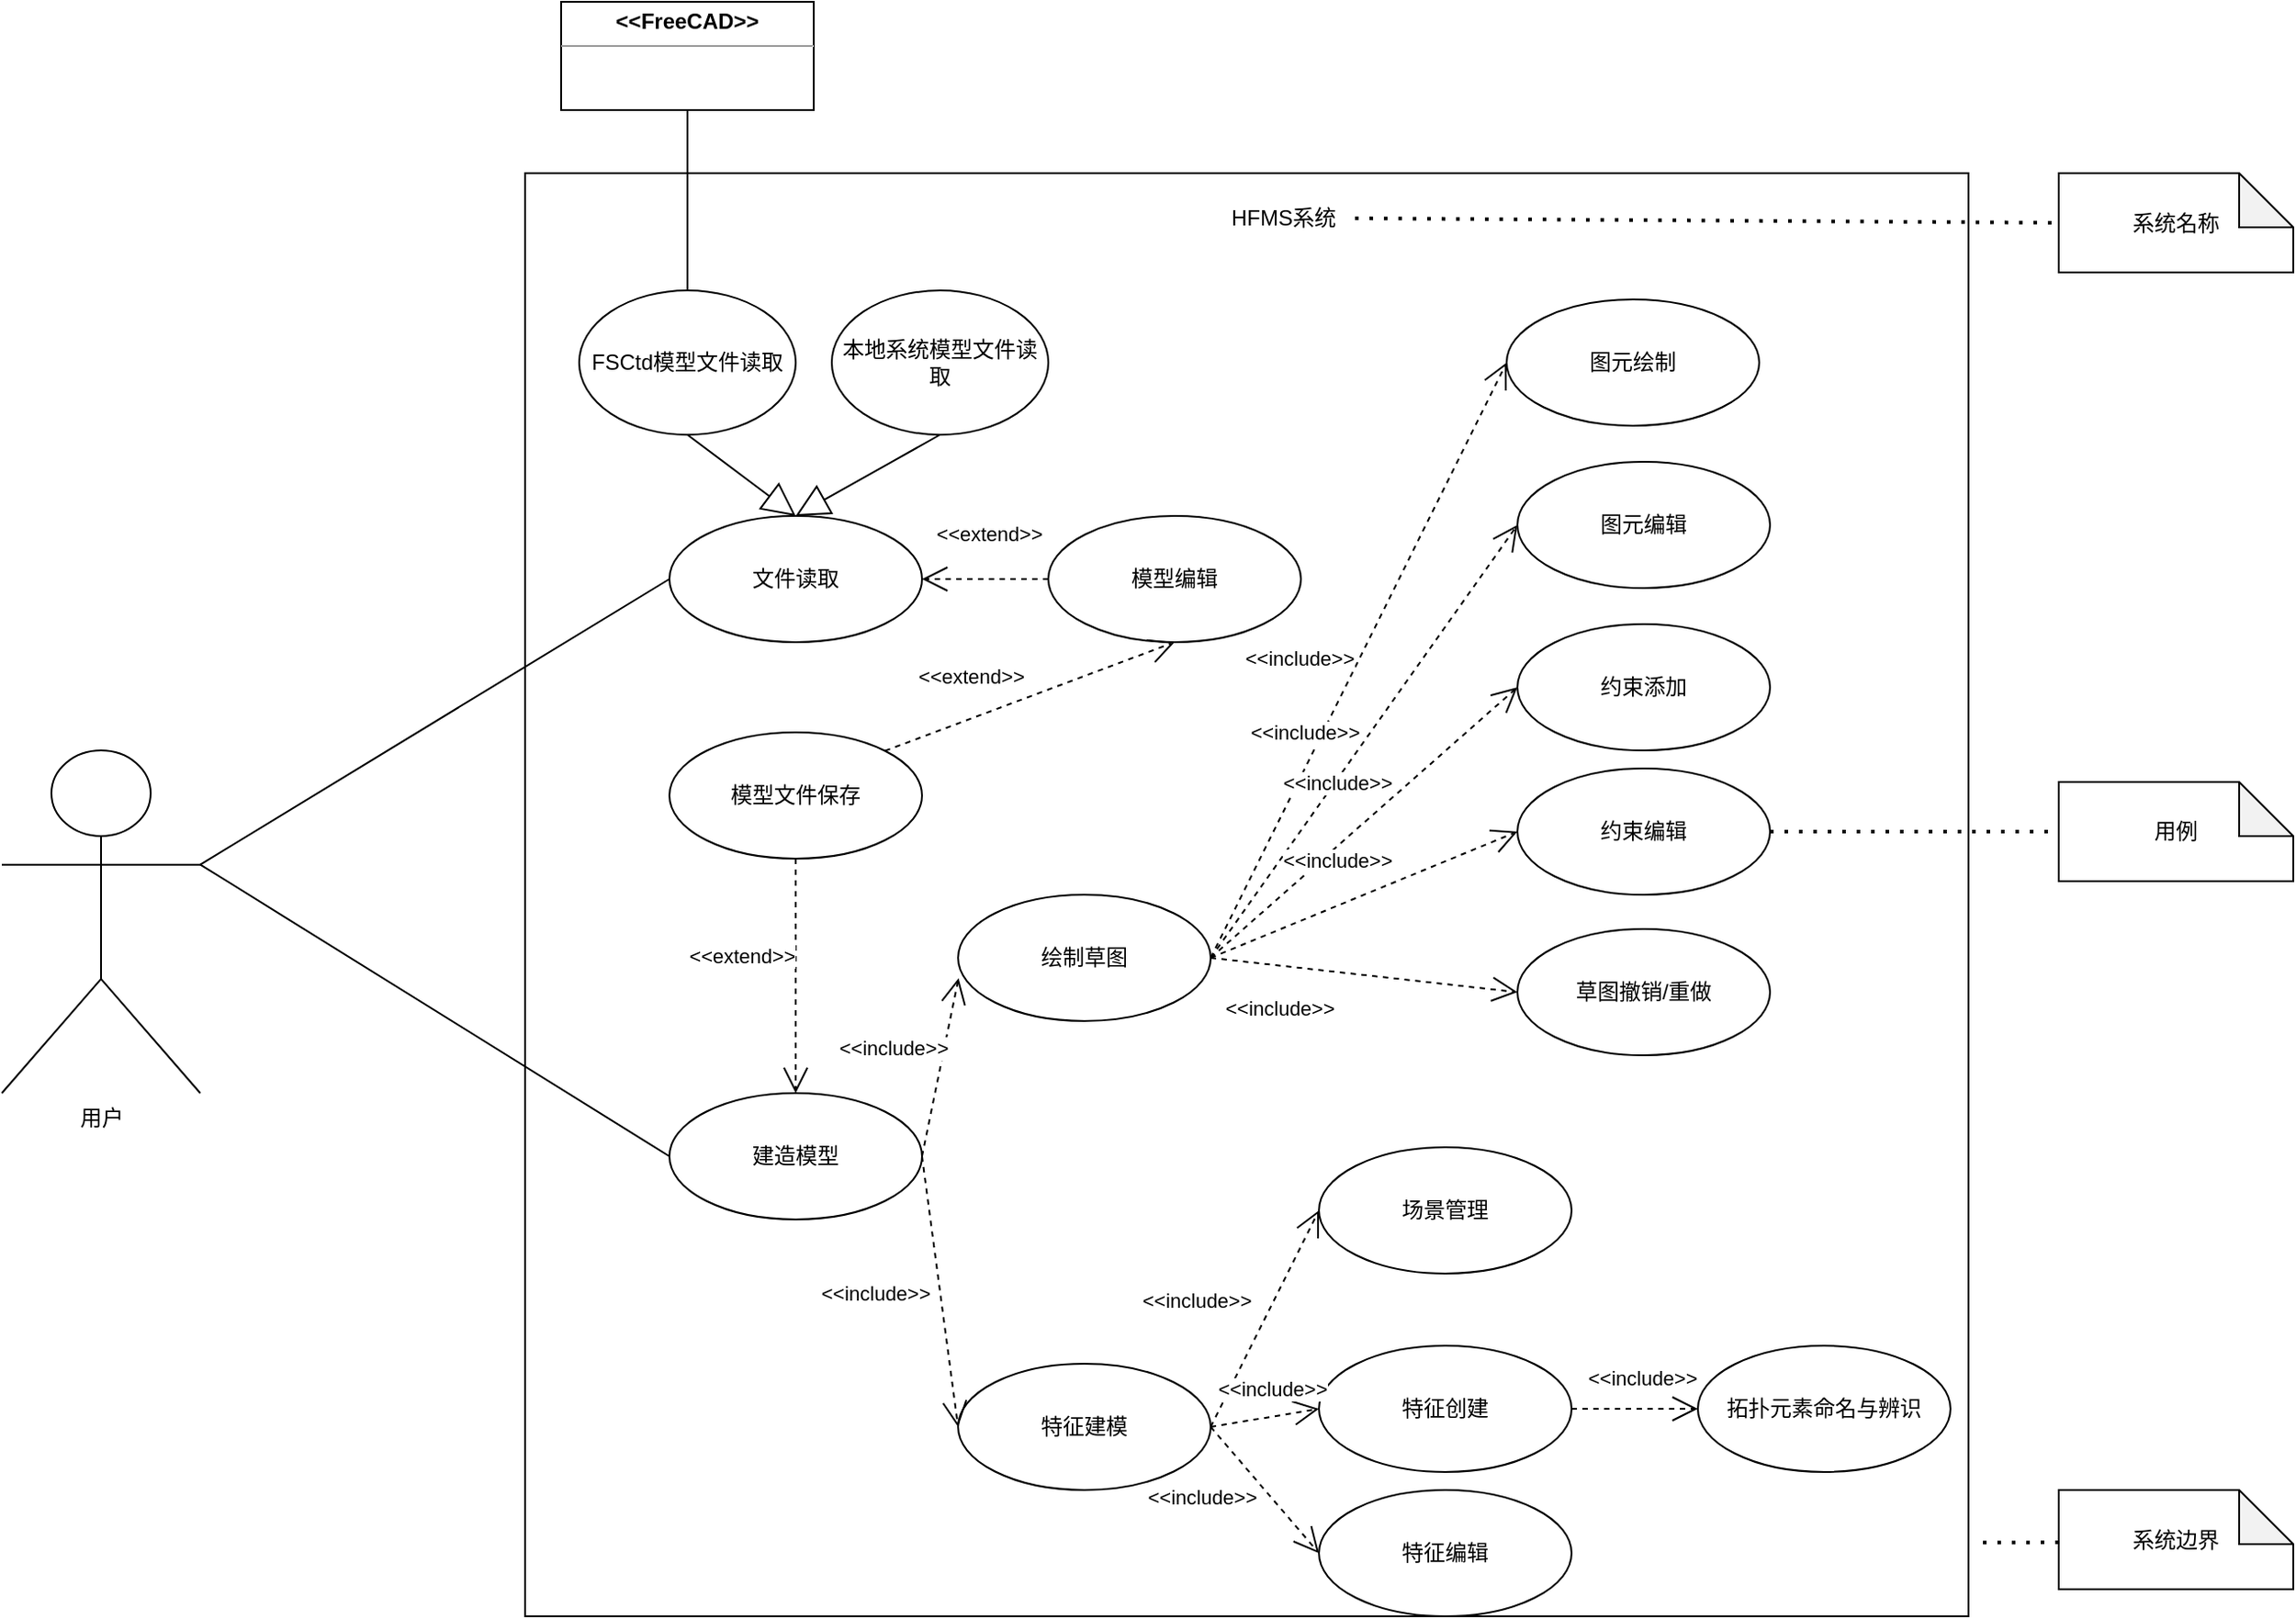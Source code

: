 <mxfile version="22.0.8" type="github">
  <diagram name="第 1 页" id="sRS028VmoQ0yGFp0G40y">
    <mxGraphModel dx="2670" dy="829" grid="1" gridSize="10" guides="1" tooltips="1" connect="1" arrows="1" fold="1" page="1" pageScale="1" pageWidth="827" pageHeight="1169" math="0" shadow="0">
      <root>
        <mxCell id="0" />
        <mxCell id="1" parent="0" />
        <mxCell id="SltFPI3C_tlmVd0XEVFn-4" value="" style="whiteSpace=wrap;html=1;aspect=fixed;" vertex="1" parent="1">
          <mxGeometry x="-130" y="680" width="800" height="800" as="geometry" />
        </mxCell>
        <mxCell id="SltFPI3C_tlmVd0XEVFn-5" value="用户" style="shape=umlActor;verticalLabelPosition=bottom;verticalAlign=top;html=1;" vertex="1" parent="1">
          <mxGeometry x="-420" y="1000" width="110" height="190" as="geometry" />
        </mxCell>
        <mxCell id="SltFPI3C_tlmVd0XEVFn-7" value="&lt;p style=&quot;margin:0px;margin-top:4px;text-align:center;&quot;&gt;&lt;b&gt;&amp;lt;&amp;lt;FreeCAD&amp;gt;&amp;gt;&lt;/b&gt;&lt;/p&gt;&lt;hr size=&quot;1&quot;&gt;&lt;div style=&quot;height:2px;&quot;&gt;&lt;/div&gt;" style="verticalAlign=top;align=left;overflow=fill;fontSize=12;fontFamily=Helvetica;html=1;whiteSpace=wrap;" vertex="1" parent="1">
          <mxGeometry x="-110" y="585" width="140" height="60" as="geometry" />
        </mxCell>
        <mxCell id="SltFPI3C_tlmVd0XEVFn-9" value="HFMS系统" style="text;html=1;align=center;verticalAlign=middle;resizable=0;points=[];autosize=1;strokeColor=none;fillColor=none;" vertex="1" parent="1">
          <mxGeometry x="250" y="690" width="80" height="30" as="geometry" />
        </mxCell>
        <mxCell id="SltFPI3C_tlmVd0XEVFn-10" value="文件读取" style="ellipse;whiteSpace=wrap;html=1;" vertex="1" parent="1">
          <mxGeometry x="-50" y="870" width="140" height="70" as="geometry" />
        </mxCell>
        <mxCell id="SltFPI3C_tlmVd0XEVFn-11" value="FSCtd模型文件读取" style="ellipse;whiteSpace=wrap;html=1;" vertex="1" parent="1">
          <mxGeometry x="-100" y="745" width="120" height="80" as="geometry" />
        </mxCell>
        <mxCell id="SltFPI3C_tlmVd0XEVFn-12" value="本地系统模型文件读取" style="ellipse;whiteSpace=wrap;html=1;" vertex="1" parent="1">
          <mxGeometry x="40" y="745" width="120" height="80" as="geometry" />
        </mxCell>
        <mxCell id="SltFPI3C_tlmVd0XEVFn-13" value="" style="endArrow=block;endSize=16;endFill=0;html=1;rounded=0;entryX=0.5;entryY=0;entryDx=0;entryDy=0;exitX=0.5;exitY=1;exitDx=0;exitDy=0;" edge="1" parent="1" source="SltFPI3C_tlmVd0XEVFn-12" target="SltFPI3C_tlmVd0XEVFn-10">
          <mxGeometry width="160" relative="1" as="geometry">
            <mxPoint x="110" y="1080" as="sourcePoint" />
            <mxPoint x="31.212" y="950" as="targetPoint" />
          </mxGeometry>
        </mxCell>
        <mxCell id="SltFPI3C_tlmVd0XEVFn-14" value="" style="endArrow=block;endSize=16;endFill=0;html=1;rounded=0;entryX=0.5;entryY=0;entryDx=0;entryDy=0;exitX=0.5;exitY=1;exitDx=0;exitDy=0;" edge="1" parent="1" source="SltFPI3C_tlmVd0XEVFn-11" target="SltFPI3C_tlmVd0XEVFn-10">
          <mxGeometry width="160" relative="1" as="geometry">
            <mxPoint x="160" y="820" as="sourcePoint" />
            <mxPoint x="40" y="1000" as="targetPoint" />
          </mxGeometry>
        </mxCell>
        <mxCell id="SltFPI3C_tlmVd0XEVFn-15" value="建造模型" style="ellipse;whiteSpace=wrap;html=1;" vertex="1" parent="1">
          <mxGeometry x="-50" y="1190" width="140" height="70" as="geometry" />
        </mxCell>
        <mxCell id="SltFPI3C_tlmVd0XEVFn-16" value="模型编辑" style="ellipse;whiteSpace=wrap;html=1;" vertex="1" parent="1">
          <mxGeometry x="160" y="870" width="140" height="70" as="geometry" />
        </mxCell>
        <mxCell id="SltFPI3C_tlmVd0XEVFn-17" value="" style="endArrow=open;endFill=1;endSize=12;html=1;rounded=0;exitX=0;exitY=0.5;exitDx=0;exitDy=0;entryX=1;entryY=0.5;entryDx=0;entryDy=0;dashed=1;" edge="1" parent="1" source="SltFPI3C_tlmVd0XEVFn-16" target="SltFPI3C_tlmVd0XEVFn-10">
          <mxGeometry width="160" relative="1" as="geometry">
            <mxPoint x="290" y="858.46" as="sourcePoint" />
            <mxPoint x="450" y="858.46" as="targetPoint" />
          </mxGeometry>
        </mxCell>
        <mxCell id="SltFPI3C_tlmVd0XEVFn-18" value="&amp;lt;&amp;lt;extend&amp;gt;&amp;gt;" style="edgeLabel;html=1;align=center;verticalAlign=middle;resizable=0;points=[];" vertex="1" connectable="0" parent="SltFPI3C_tlmVd0XEVFn-17">
          <mxGeometry x="-0.313" y="-2" relative="1" as="geometry">
            <mxPoint x="-9" y="-23" as="offset" />
          </mxGeometry>
        </mxCell>
        <mxCell id="SltFPI3C_tlmVd0XEVFn-22" value="模型文件保存" style="ellipse;whiteSpace=wrap;html=1;" vertex="1" parent="1">
          <mxGeometry x="-50" y="990" width="140" height="70" as="geometry" />
        </mxCell>
        <mxCell id="SltFPI3C_tlmVd0XEVFn-23" value="" style="endArrow=open;endFill=1;endSize=12;html=1;rounded=0;exitX=1;exitY=0;exitDx=0;exitDy=0;entryX=0.5;entryY=1;entryDx=0;entryDy=0;dashed=1;" edge="1" parent="1" source="SltFPI3C_tlmVd0XEVFn-22" target="SltFPI3C_tlmVd0XEVFn-16">
          <mxGeometry width="160" relative="1" as="geometry">
            <mxPoint x="200" y="1005" as="sourcePoint" />
            <mxPoint x="110" y="1005" as="targetPoint" />
          </mxGeometry>
        </mxCell>
        <mxCell id="SltFPI3C_tlmVd0XEVFn-24" value="&amp;lt;&amp;lt;extend&amp;gt;&amp;gt;" style="edgeLabel;html=1;align=center;verticalAlign=middle;resizable=0;points=[];" vertex="1" connectable="0" parent="SltFPI3C_tlmVd0XEVFn-23">
          <mxGeometry x="-0.313" y="-2" relative="1" as="geometry">
            <mxPoint x="-9" y="-23" as="offset" />
          </mxGeometry>
        </mxCell>
        <mxCell id="SltFPI3C_tlmVd0XEVFn-25" value="" style="endArrow=open;endFill=1;endSize=12;html=1;rounded=0;exitX=0.5;exitY=1;exitDx=0;exitDy=0;dashed=1;" edge="1" parent="1" source="SltFPI3C_tlmVd0XEVFn-22" target="SltFPI3C_tlmVd0XEVFn-15">
          <mxGeometry width="160" relative="1" as="geometry">
            <mxPoint x="210" y="1015" as="sourcePoint" />
            <mxPoint x="120" y="1015" as="targetPoint" />
          </mxGeometry>
        </mxCell>
        <mxCell id="SltFPI3C_tlmVd0XEVFn-26" value="&amp;lt;&amp;lt;extend&amp;gt;&amp;gt;" style="edgeLabel;html=1;align=center;verticalAlign=middle;resizable=0;points=[];" vertex="1" connectable="0" parent="SltFPI3C_tlmVd0XEVFn-25">
          <mxGeometry x="-0.313" y="-2" relative="1" as="geometry">
            <mxPoint x="-28" y="9" as="offset" />
          </mxGeometry>
        </mxCell>
        <mxCell id="SltFPI3C_tlmVd0XEVFn-27" value="特征建模" style="ellipse;whiteSpace=wrap;html=1;" vertex="1" parent="1">
          <mxGeometry x="110" y="1340" width="140" height="70" as="geometry" />
        </mxCell>
        <mxCell id="SltFPI3C_tlmVd0XEVFn-29" value="特征创建" style="ellipse;whiteSpace=wrap;html=1;" vertex="1" parent="1">
          <mxGeometry x="310" y="1330" width="140" height="70" as="geometry" />
        </mxCell>
        <mxCell id="SltFPI3C_tlmVd0XEVFn-30" value="特征编辑" style="ellipse;whiteSpace=wrap;html=1;" vertex="1" parent="1">
          <mxGeometry x="310" y="1410" width="140" height="70" as="geometry" />
        </mxCell>
        <mxCell id="SltFPI3C_tlmVd0XEVFn-39" value="约束添加" style="ellipse;whiteSpace=wrap;html=1;" vertex="1" parent="1">
          <mxGeometry x="420" y="930" width="140" height="70" as="geometry" />
        </mxCell>
        <mxCell id="SltFPI3C_tlmVd0XEVFn-40" value="图元绘制" style="ellipse;whiteSpace=wrap;html=1;" vertex="1" parent="1">
          <mxGeometry x="414" y="750" width="140" height="70" as="geometry" />
        </mxCell>
        <mxCell id="SltFPI3C_tlmVd0XEVFn-41" value="草图撤销/重做" style="ellipse;whiteSpace=wrap;html=1;" vertex="1" parent="1">
          <mxGeometry x="420" y="1099" width="140" height="70" as="geometry" />
        </mxCell>
        <mxCell id="SltFPI3C_tlmVd0XEVFn-45" value="绘制草图" style="ellipse;whiteSpace=wrap;html=1;" vertex="1" parent="1">
          <mxGeometry x="110" y="1080" width="140" height="70" as="geometry" />
        </mxCell>
        <mxCell id="SltFPI3C_tlmVd0XEVFn-47" value="场景管理" style="ellipse;whiteSpace=wrap;html=1;" vertex="1" parent="1">
          <mxGeometry x="310" y="1220" width="140" height="70" as="geometry" />
        </mxCell>
        <mxCell id="SltFPI3C_tlmVd0XEVFn-51" value="图元编辑" style="ellipse;whiteSpace=wrap;html=1;" vertex="1" parent="1">
          <mxGeometry x="420" y="840" width="140" height="70" as="geometry" />
        </mxCell>
        <mxCell id="SltFPI3C_tlmVd0XEVFn-59" value="约束编辑" style="ellipse;whiteSpace=wrap;html=1;" vertex="1" parent="1">
          <mxGeometry x="420" y="1010" width="140" height="70" as="geometry" />
        </mxCell>
        <mxCell id="SltFPI3C_tlmVd0XEVFn-66" value="" style="endArrow=open;endFill=1;endSize=12;html=1;rounded=0;exitX=1;exitY=0.5;exitDx=0;exitDy=0;dashed=1;entryX=0.002;entryY=0.661;entryDx=0;entryDy=0;entryPerimeter=0;" edge="1" parent="1" source="SltFPI3C_tlmVd0XEVFn-15" target="SltFPI3C_tlmVd0XEVFn-45">
          <mxGeometry width="160" relative="1" as="geometry">
            <mxPoint x="20" y="1110" as="sourcePoint" />
            <mxPoint x="20" y="1200" as="targetPoint" />
          </mxGeometry>
        </mxCell>
        <mxCell id="SltFPI3C_tlmVd0XEVFn-70" value="&amp;lt;&amp;lt;include&amp;gt;&amp;gt;" style="edgeLabel;html=1;align=center;verticalAlign=middle;resizable=0;points=[];" vertex="1" connectable="0" parent="SltFPI3C_tlmVd0XEVFn-66">
          <mxGeometry x="-0.091" y="2" relative="1" as="geometry">
            <mxPoint x="-24" y="-15" as="offset" />
          </mxGeometry>
        </mxCell>
        <mxCell id="SltFPI3C_tlmVd0XEVFn-72" value="" style="endArrow=open;endFill=1;endSize=12;html=1;rounded=0;dashed=1;entryX=0;entryY=0.5;entryDx=0;entryDy=0;exitX=1;exitY=0.5;exitDx=0;exitDy=0;" edge="1" parent="1" source="SltFPI3C_tlmVd0XEVFn-15" target="SltFPI3C_tlmVd0XEVFn-27">
          <mxGeometry width="160" relative="1" as="geometry">
            <mxPoint x="80" y="1230" as="sourcePoint" />
            <mxPoint x="190" y="1116" as="targetPoint" />
          </mxGeometry>
        </mxCell>
        <mxCell id="SltFPI3C_tlmVd0XEVFn-73" value="&amp;lt;&amp;lt;include&amp;gt;&amp;gt;" style="edgeLabel;html=1;align=center;verticalAlign=middle;resizable=0;points=[];" vertex="1" connectable="0" parent="SltFPI3C_tlmVd0XEVFn-72">
          <mxGeometry x="-0.091" y="2" relative="1" as="geometry">
            <mxPoint x="-37" y="8" as="offset" />
          </mxGeometry>
        </mxCell>
        <mxCell id="SltFPI3C_tlmVd0XEVFn-74" value="" style="endArrow=open;endFill=1;endSize=12;html=1;rounded=0;exitX=1;exitY=0.5;exitDx=0;exitDy=0;dashed=1;entryX=0;entryY=0.5;entryDx=0;entryDy=0;" edge="1" parent="1" source="SltFPI3C_tlmVd0XEVFn-45" target="SltFPI3C_tlmVd0XEVFn-40">
          <mxGeometry width="160" relative="1" as="geometry">
            <mxPoint x="100" y="1245" as="sourcePoint" />
            <mxPoint x="200" y="1126" as="targetPoint" />
          </mxGeometry>
        </mxCell>
        <mxCell id="SltFPI3C_tlmVd0XEVFn-75" value="&amp;lt;&amp;lt;include&amp;gt;&amp;gt;" style="edgeLabel;html=1;align=center;verticalAlign=middle;resizable=0;points=[];" vertex="1" connectable="0" parent="SltFPI3C_tlmVd0XEVFn-74">
          <mxGeometry x="-0.091" y="2" relative="1" as="geometry">
            <mxPoint x="-24" y="-15" as="offset" />
          </mxGeometry>
        </mxCell>
        <mxCell id="SltFPI3C_tlmVd0XEVFn-76" value="" style="endArrow=open;endFill=1;endSize=12;html=1;rounded=0;dashed=1;entryX=0;entryY=0.5;entryDx=0;entryDy=0;exitX=1;exitY=0.5;exitDx=0;exitDy=0;" edge="1" parent="1" source="SltFPI3C_tlmVd0XEVFn-45" target="SltFPI3C_tlmVd0XEVFn-51">
          <mxGeometry width="160" relative="1" as="geometry">
            <mxPoint x="310" y="1030" as="sourcePoint" />
            <mxPoint x="614.74" y="786.95" as="targetPoint" />
          </mxGeometry>
        </mxCell>
        <mxCell id="SltFPI3C_tlmVd0XEVFn-77" value="&amp;lt;&amp;lt;include&amp;gt;&amp;gt;" style="edgeLabel;html=1;align=center;verticalAlign=middle;resizable=0;points=[];" vertex="1" connectable="0" parent="SltFPI3C_tlmVd0XEVFn-76">
          <mxGeometry x="-0.091" y="2" relative="1" as="geometry">
            <mxPoint x="-24" y="-15" as="offset" />
          </mxGeometry>
        </mxCell>
        <mxCell id="SltFPI3C_tlmVd0XEVFn-78" value="" style="endArrow=open;endFill=1;endSize=12;html=1;rounded=0;exitX=1;exitY=0.5;exitDx=0;exitDy=0;dashed=1;entryX=0;entryY=0.5;entryDx=0;entryDy=0;" edge="1" parent="1" source="SltFPI3C_tlmVd0XEVFn-45" target="SltFPI3C_tlmVd0XEVFn-39">
          <mxGeometry width="160" relative="1" as="geometry">
            <mxPoint x="120" y="1265" as="sourcePoint" />
            <mxPoint x="220" y="1146" as="targetPoint" />
          </mxGeometry>
        </mxCell>
        <mxCell id="SltFPI3C_tlmVd0XEVFn-79" value="&amp;lt;&amp;lt;include&amp;gt;&amp;gt;" style="edgeLabel;html=1;align=center;verticalAlign=middle;resizable=0;points=[];" vertex="1" connectable="0" parent="SltFPI3C_tlmVd0XEVFn-78">
          <mxGeometry x="-0.091" y="2" relative="1" as="geometry">
            <mxPoint x="-6" y="-28" as="offset" />
          </mxGeometry>
        </mxCell>
        <mxCell id="SltFPI3C_tlmVd0XEVFn-80" value="" style="endArrow=open;endFill=1;endSize=12;html=1;rounded=0;dashed=1;entryX=0;entryY=0.5;entryDx=0;entryDy=0;exitX=1;exitY=0.5;exitDx=0;exitDy=0;" edge="1" parent="1" source="SltFPI3C_tlmVd0XEVFn-45" target="SltFPI3C_tlmVd0XEVFn-59">
          <mxGeometry width="160" relative="1" as="geometry">
            <mxPoint x="310" y="1040" as="sourcePoint" />
            <mxPoint x="230" y="1156" as="targetPoint" />
          </mxGeometry>
        </mxCell>
        <mxCell id="SltFPI3C_tlmVd0XEVFn-81" value="&amp;lt;&amp;lt;include&amp;gt;&amp;gt;" style="edgeLabel;html=1;align=center;verticalAlign=middle;resizable=0;points=[];" vertex="1" connectable="0" parent="SltFPI3C_tlmVd0XEVFn-80">
          <mxGeometry x="-0.091" y="2" relative="1" as="geometry">
            <mxPoint x="-7" y="-21" as="offset" />
          </mxGeometry>
        </mxCell>
        <mxCell id="SltFPI3C_tlmVd0XEVFn-82" value="" style="endArrow=open;endFill=1;endSize=12;html=1;rounded=0;dashed=1;entryX=0;entryY=0.5;entryDx=0;entryDy=0;exitX=1;exitY=0.5;exitDx=0;exitDy=0;" edge="1" parent="1" source="SltFPI3C_tlmVd0XEVFn-45" target="SltFPI3C_tlmVd0XEVFn-41">
          <mxGeometry width="160" relative="1" as="geometry">
            <mxPoint x="140" y="1285" as="sourcePoint" />
            <mxPoint x="240" y="1166" as="targetPoint" />
          </mxGeometry>
        </mxCell>
        <mxCell id="SltFPI3C_tlmVd0XEVFn-83" value="&amp;lt;&amp;lt;include&amp;gt;&amp;gt;" style="edgeLabel;html=1;align=center;verticalAlign=middle;resizable=0;points=[];" vertex="1" connectable="0" parent="SltFPI3C_tlmVd0XEVFn-82">
          <mxGeometry x="-0.091" y="2" relative="1" as="geometry">
            <mxPoint x="-39" y="21" as="offset" />
          </mxGeometry>
        </mxCell>
        <mxCell id="SltFPI3C_tlmVd0XEVFn-84" value="" style="endArrow=open;endFill=1;endSize=12;html=1;rounded=0;exitX=1;exitY=0.5;exitDx=0;exitDy=0;dashed=1;entryX=0;entryY=0.5;entryDx=0;entryDy=0;" edge="1" parent="1" source="SltFPI3C_tlmVd0XEVFn-27" target="SltFPI3C_tlmVd0XEVFn-47">
          <mxGeometry width="160" relative="1" as="geometry">
            <mxPoint x="150" y="1295" as="sourcePoint" />
            <mxPoint x="250" y="1176" as="targetPoint" />
          </mxGeometry>
        </mxCell>
        <mxCell id="SltFPI3C_tlmVd0XEVFn-85" value="&amp;lt;&amp;lt;include&amp;gt;&amp;gt;" style="edgeLabel;html=1;align=center;verticalAlign=middle;resizable=0;points=[];" vertex="1" connectable="0" parent="SltFPI3C_tlmVd0XEVFn-84">
          <mxGeometry x="-0.091" y="2" relative="1" as="geometry">
            <mxPoint x="-34" y="-15" as="offset" />
          </mxGeometry>
        </mxCell>
        <mxCell id="SltFPI3C_tlmVd0XEVFn-86" value="" style="endArrow=open;endFill=1;endSize=12;html=1;rounded=0;dashed=1;entryX=0;entryY=0.5;entryDx=0;entryDy=0;exitX=1;exitY=0.5;exitDx=0;exitDy=0;" edge="1" parent="1" source="SltFPI3C_tlmVd0XEVFn-27" target="SltFPI3C_tlmVd0XEVFn-29">
          <mxGeometry width="160" relative="1" as="geometry">
            <mxPoint x="310" y="1340" as="sourcePoint" />
            <mxPoint x="260" y="1186" as="targetPoint" />
          </mxGeometry>
        </mxCell>
        <mxCell id="SltFPI3C_tlmVd0XEVFn-87" value="&amp;lt;&amp;lt;include&amp;gt;&amp;gt;" style="edgeLabel;html=1;align=center;verticalAlign=middle;resizable=0;points=[];" vertex="1" connectable="0" parent="SltFPI3C_tlmVd0XEVFn-86">
          <mxGeometry x="-0.091" y="2" relative="1" as="geometry">
            <mxPoint x="7" y="-15" as="offset" />
          </mxGeometry>
        </mxCell>
        <mxCell id="SltFPI3C_tlmVd0XEVFn-88" value="" style="endArrow=open;endFill=1;endSize=12;html=1;rounded=0;dashed=1;entryX=0;entryY=0.5;entryDx=0;entryDy=0;exitX=1;exitY=0.5;exitDx=0;exitDy=0;" edge="1" parent="1" source="SltFPI3C_tlmVd0XEVFn-27" target="SltFPI3C_tlmVd0XEVFn-30">
          <mxGeometry width="160" relative="1" as="geometry">
            <mxPoint x="320" y="1330" as="sourcePoint" />
            <mxPoint x="270" y="1196" as="targetPoint" />
          </mxGeometry>
        </mxCell>
        <mxCell id="SltFPI3C_tlmVd0XEVFn-89" value="&amp;lt;&amp;lt;include&amp;gt;&amp;gt;" style="edgeLabel;html=1;align=center;verticalAlign=middle;resizable=0;points=[];" vertex="1" connectable="0" parent="SltFPI3C_tlmVd0XEVFn-88">
          <mxGeometry x="-0.091" y="2" relative="1" as="geometry">
            <mxPoint x="-34" y="8" as="offset" />
          </mxGeometry>
        </mxCell>
        <mxCell id="SltFPI3C_tlmVd0XEVFn-96" value="" style="endArrow=none;html=1;rounded=0;exitX=1;exitY=0.333;exitDx=0;exitDy=0;exitPerimeter=0;entryX=0;entryY=0.5;entryDx=0;entryDy=0;" edge="1" parent="1" source="SltFPI3C_tlmVd0XEVFn-5" target="SltFPI3C_tlmVd0XEVFn-10">
          <mxGeometry width="50" height="50" relative="1" as="geometry">
            <mxPoint x="-290" y="1010" as="sourcePoint" />
            <mxPoint x="-240" y="960" as="targetPoint" />
          </mxGeometry>
        </mxCell>
        <mxCell id="SltFPI3C_tlmVd0XEVFn-98" value="" style="endArrow=none;html=1;rounded=0;exitX=1;exitY=0.333;exitDx=0;exitDy=0;exitPerimeter=0;entryX=0;entryY=0.5;entryDx=0;entryDy=0;" edge="1" parent="1" source="SltFPI3C_tlmVd0XEVFn-5" target="SltFPI3C_tlmVd0XEVFn-15">
          <mxGeometry width="50" height="50" relative="1" as="geometry">
            <mxPoint x="-250" y="1250" as="sourcePoint" />
            <mxPoint x="-200" y="1200" as="targetPoint" />
          </mxGeometry>
        </mxCell>
        <mxCell id="SltFPI3C_tlmVd0XEVFn-99" value="" style="endArrow=none;dashed=1;html=1;dashPattern=1 3;strokeWidth=2;rounded=0;entryX=0;entryY=0.5;entryDx=0;entryDy=0;entryPerimeter=0;" edge="1" parent="1" target="SltFPI3C_tlmVd0XEVFn-100">
          <mxGeometry width="50" height="50" relative="1" as="geometry">
            <mxPoint x="330" y="705" as="sourcePoint" />
            <mxPoint x="710" y="705" as="targetPoint" />
          </mxGeometry>
        </mxCell>
        <mxCell id="SltFPI3C_tlmVd0XEVFn-100" value="系统名称" style="shape=note;whiteSpace=wrap;html=1;backgroundOutline=1;darkOpacity=0.05;" vertex="1" parent="1">
          <mxGeometry x="720" y="680" width="130" height="55" as="geometry" />
        </mxCell>
        <mxCell id="SltFPI3C_tlmVd0XEVFn-101" value="" style="endArrow=none;dashed=1;html=1;dashPattern=1 3;strokeWidth=2;rounded=0;entryX=1.003;entryY=0.949;entryDx=0;entryDy=0;entryPerimeter=0;" edge="1" parent="1" target="SltFPI3C_tlmVd0XEVFn-4">
          <mxGeometry width="50" height="50" relative="1" as="geometry">
            <mxPoint x="720" y="1439" as="sourcePoint" />
            <mxPoint x="790" y="1330" as="targetPoint" />
          </mxGeometry>
        </mxCell>
        <mxCell id="SltFPI3C_tlmVd0XEVFn-102" value="系统边界" style="shape=note;whiteSpace=wrap;html=1;backgroundOutline=1;darkOpacity=0.05;" vertex="1" parent="1">
          <mxGeometry x="720" y="1410" width="130" height="55" as="geometry" />
        </mxCell>
        <mxCell id="SltFPI3C_tlmVd0XEVFn-103" value="" style="endArrow=none;dashed=1;html=1;dashPattern=1 3;strokeWidth=2;rounded=0;exitX=1;exitY=0.5;exitDx=0;exitDy=0;entryX=0;entryY=0.5;entryDx=0;entryDy=0;entryPerimeter=0;" edge="1" parent="1" source="SltFPI3C_tlmVd0XEVFn-59" target="SltFPI3C_tlmVd0XEVFn-104">
          <mxGeometry width="50" height="50" relative="1" as="geometry">
            <mxPoint x="810" y="1110" as="sourcePoint" />
            <mxPoint x="720" y="1040" as="targetPoint" />
          </mxGeometry>
        </mxCell>
        <mxCell id="SltFPI3C_tlmVd0XEVFn-104" value="用例" style="shape=note;whiteSpace=wrap;html=1;backgroundOutline=1;darkOpacity=0.05;" vertex="1" parent="1">
          <mxGeometry x="720" y="1017.5" width="130" height="55" as="geometry" />
        </mxCell>
        <mxCell id="SltFPI3C_tlmVd0XEVFn-106" value="拓扑元素命名与辨识" style="ellipse;whiteSpace=wrap;html=1;" vertex="1" parent="1">
          <mxGeometry x="520" y="1330" width="140" height="70" as="geometry" />
        </mxCell>
        <mxCell id="SltFPI3C_tlmVd0XEVFn-107" value="" style="endArrow=open;endFill=1;endSize=12;html=1;rounded=0;dashed=1;entryX=0;entryY=0.5;entryDx=0;entryDy=0;exitX=1;exitY=0.5;exitDx=0;exitDy=0;" edge="1" parent="1" source="SltFPI3C_tlmVd0XEVFn-29" target="SltFPI3C_tlmVd0XEVFn-106">
          <mxGeometry width="160" relative="1" as="geometry">
            <mxPoint x="260" y="1385" as="sourcePoint" />
            <mxPoint x="320" y="1375" as="targetPoint" />
          </mxGeometry>
        </mxCell>
        <mxCell id="SltFPI3C_tlmVd0XEVFn-108" value="&amp;lt;&amp;lt;include&amp;gt;&amp;gt;" style="edgeLabel;html=1;align=center;verticalAlign=middle;resizable=0;points=[];" vertex="1" connectable="0" parent="SltFPI3C_tlmVd0XEVFn-107">
          <mxGeometry x="-0.091" y="2" relative="1" as="geometry">
            <mxPoint x="7" y="-15" as="offset" />
          </mxGeometry>
        </mxCell>
        <mxCell id="SltFPI3C_tlmVd0XEVFn-110" value="" style="endArrow=none;html=1;rounded=0;entryX=0.5;entryY=1;entryDx=0;entryDy=0;" edge="1" parent="1" source="SltFPI3C_tlmVd0XEVFn-11" target="SltFPI3C_tlmVd0XEVFn-7">
          <mxGeometry width="50" height="50" relative="1" as="geometry">
            <mxPoint x="-290" y="850" as="sourcePoint" />
            <mxPoint x="-240" y="800" as="targetPoint" />
          </mxGeometry>
        </mxCell>
      </root>
    </mxGraphModel>
  </diagram>
</mxfile>
